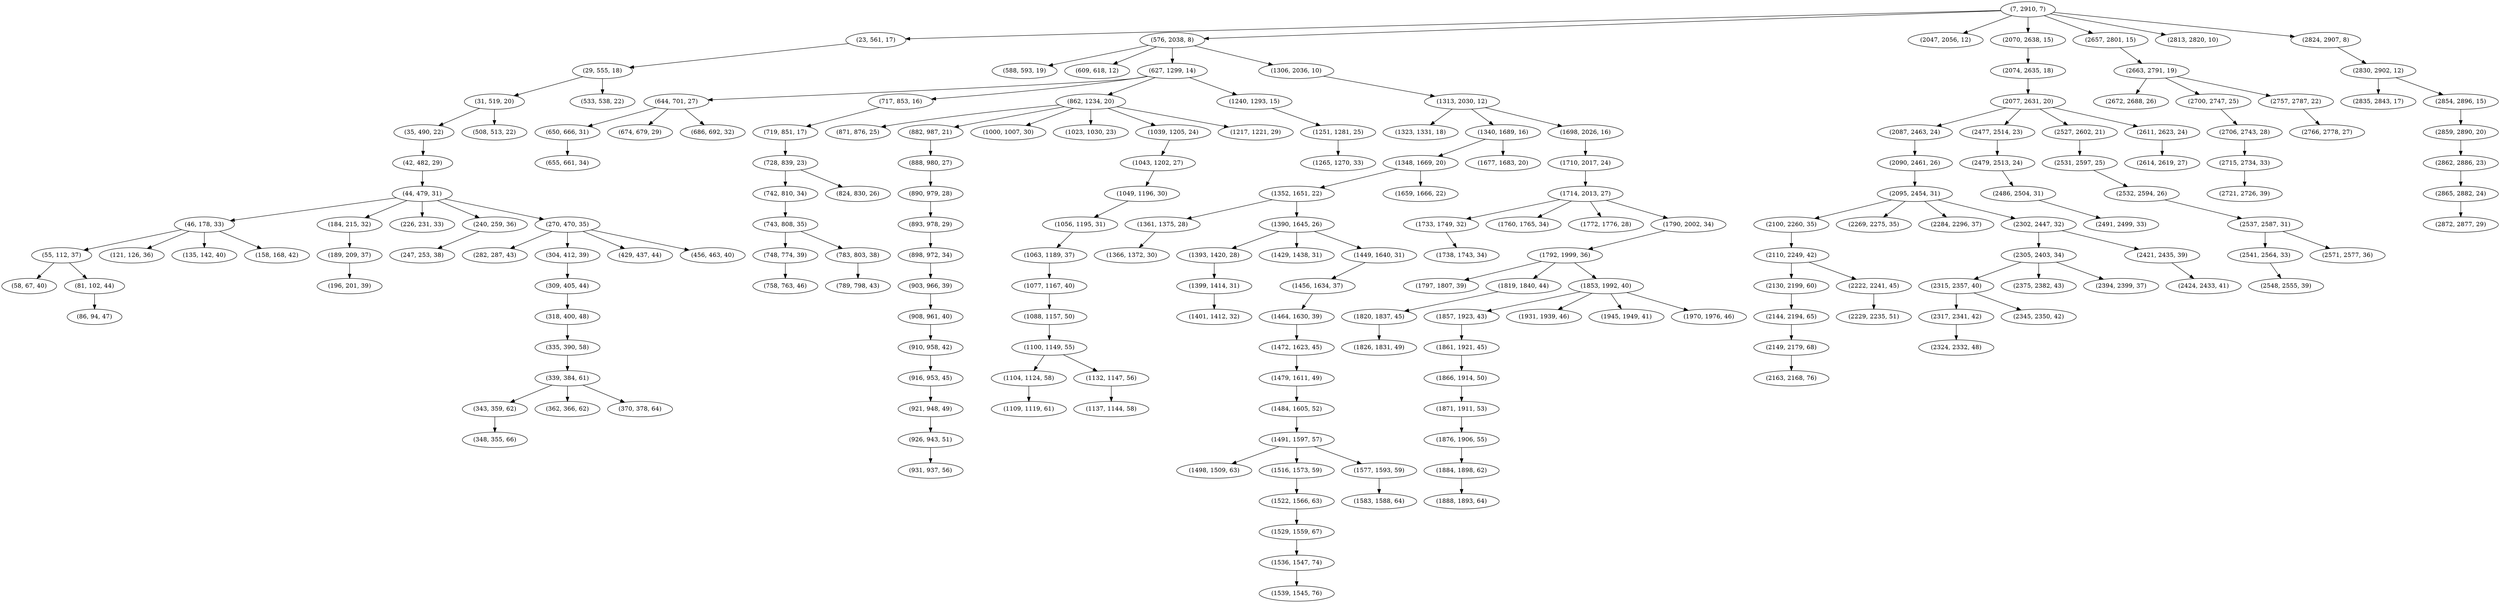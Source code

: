 digraph tree {
    "(7, 2910, 7)";
    "(23, 561, 17)";
    "(29, 555, 18)";
    "(31, 519, 20)";
    "(35, 490, 22)";
    "(42, 482, 29)";
    "(44, 479, 31)";
    "(46, 178, 33)";
    "(55, 112, 37)";
    "(58, 67, 40)";
    "(81, 102, 44)";
    "(86, 94, 47)";
    "(121, 126, 36)";
    "(135, 142, 40)";
    "(158, 168, 42)";
    "(184, 215, 32)";
    "(189, 209, 37)";
    "(196, 201, 39)";
    "(226, 231, 33)";
    "(240, 259, 36)";
    "(247, 253, 38)";
    "(270, 470, 35)";
    "(282, 287, 43)";
    "(304, 412, 39)";
    "(309, 405, 44)";
    "(318, 400, 48)";
    "(335, 390, 58)";
    "(339, 384, 61)";
    "(343, 359, 62)";
    "(348, 355, 66)";
    "(362, 366, 62)";
    "(370, 378, 64)";
    "(429, 437, 44)";
    "(456, 463, 40)";
    "(508, 513, 22)";
    "(533, 538, 22)";
    "(576, 2038, 8)";
    "(588, 593, 19)";
    "(609, 618, 12)";
    "(627, 1299, 14)";
    "(644, 701, 27)";
    "(650, 666, 31)";
    "(655, 661, 34)";
    "(674, 679, 29)";
    "(686, 692, 32)";
    "(717, 853, 16)";
    "(719, 851, 17)";
    "(728, 839, 23)";
    "(742, 810, 34)";
    "(743, 808, 35)";
    "(748, 774, 39)";
    "(758, 763, 46)";
    "(783, 803, 38)";
    "(789, 798, 43)";
    "(824, 830, 26)";
    "(862, 1234, 20)";
    "(871, 876, 25)";
    "(882, 987, 21)";
    "(888, 980, 27)";
    "(890, 979, 28)";
    "(893, 978, 29)";
    "(898, 972, 34)";
    "(903, 966, 39)";
    "(908, 961, 40)";
    "(910, 958, 42)";
    "(916, 953, 45)";
    "(921, 948, 49)";
    "(926, 943, 51)";
    "(931, 937, 56)";
    "(1000, 1007, 30)";
    "(1023, 1030, 23)";
    "(1039, 1205, 24)";
    "(1043, 1202, 27)";
    "(1049, 1196, 30)";
    "(1056, 1195, 31)";
    "(1063, 1189, 37)";
    "(1077, 1167, 40)";
    "(1088, 1157, 50)";
    "(1100, 1149, 55)";
    "(1104, 1124, 58)";
    "(1109, 1119, 61)";
    "(1132, 1147, 56)";
    "(1137, 1144, 58)";
    "(1217, 1221, 29)";
    "(1240, 1293, 15)";
    "(1251, 1281, 25)";
    "(1265, 1270, 33)";
    "(1306, 2036, 10)";
    "(1313, 2030, 12)";
    "(1323, 1331, 18)";
    "(1340, 1689, 16)";
    "(1348, 1669, 20)";
    "(1352, 1651, 22)";
    "(1361, 1375, 28)";
    "(1366, 1372, 30)";
    "(1390, 1645, 26)";
    "(1393, 1420, 28)";
    "(1399, 1414, 31)";
    "(1401, 1412, 32)";
    "(1429, 1438, 31)";
    "(1449, 1640, 31)";
    "(1456, 1634, 37)";
    "(1464, 1630, 39)";
    "(1472, 1623, 45)";
    "(1479, 1611, 49)";
    "(1484, 1605, 52)";
    "(1491, 1597, 57)";
    "(1498, 1509, 63)";
    "(1516, 1573, 59)";
    "(1522, 1566, 63)";
    "(1529, 1559, 67)";
    "(1536, 1547, 74)";
    "(1539, 1545, 76)";
    "(1577, 1593, 59)";
    "(1583, 1588, 64)";
    "(1659, 1666, 22)";
    "(1677, 1683, 20)";
    "(1698, 2026, 16)";
    "(1710, 2017, 24)";
    "(1714, 2013, 27)";
    "(1733, 1749, 32)";
    "(1738, 1743, 34)";
    "(1760, 1765, 34)";
    "(1772, 1776, 28)";
    "(1790, 2002, 34)";
    "(1792, 1999, 36)";
    "(1797, 1807, 39)";
    "(1819, 1840, 44)";
    "(1820, 1837, 45)";
    "(1826, 1831, 49)";
    "(1853, 1992, 40)";
    "(1857, 1923, 43)";
    "(1861, 1921, 45)";
    "(1866, 1914, 50)";
    "(1871, 1911, 53)";
    "(1876, 1906, 55)";
    "(1884, 1898, 62)";
    "(1888, 1893, 64)";
    "(1931, 1939, 46)";
    "(1945, 1949, 41)";
    "(1970, 1976, 46)";
    "(2047, 2056, 12)";
    "(2070, 2638, 15)";
    "(2074, 2635, 18)";
    "(2077, 2631, 20)";
    "(2087, 2463, 24)";
    "(2090, 2461, 26)";
    "(2095, 2454, 31)";
    "(2100, 2260, 35)";
    "(2110, 2249, 42)";
    "(2130, 2199, 60)";
    "(2144, 2194, 65)";
    "(2149, 2179, 68)";
    "(2163, 2168, 76)";
    "(2222, 2241, 45)";
    "(2229, 2235, 51)";
    "(2269, 2275, 35)";
    "(2284, 2296, 37)";
    "(2302, 2447, 32)";
    "(2305, 2403, 34)";
    "(2315, 2357, 40)";
    "(2317, 2341, 42)";
    "(2324, 2332, 48)";
    "(2345, 2350, 42)";
    "(2375, 2382, 43)";
    "(2394, 2399, 37)";
    "(2421, 2435, 39)";
    "(2424, 2433, 41)";
    "(2477, 2514, 23)";
    "(2479, 2513, 24)";
    "(2486, 2504, 31)";
    "(2491, 2499, 33)";
    "(2527, 2602, 21)";
    "(2531, 2597, 25)";
    "(2532, 2594, 26)";
    "(2537, 2587, 31)";
    "(2541, 2564, 33)";
    "(2548, 2555, 39)";
    "(2571, 2577, 36)";
    "(2611, 2623, 24)";
    "(2614, 2619, 27)";
    "(2657, 2801, 15)";
    "(2663, 2791, 19)";
    "(2672, 2688, 26)";
    "(2700, 2747, 25)";
    "(2706, 2743, 28)";
    "(2715, 2734, 33)";
    "(2721, 2726, 39)";
    "(2757, 2787, 22)";
    "(2766, 2778, 27)";
    "(2813, 2820, 10)";
    "(2824, 2907, 8)";
    "(2830, 2902, 12)";
    "(2835, 2843, 17)";
    "(2854, 2896, 15)";
    "(2859, 2890, 20)";
    "(2862, 2886, 23)";
    "(2865, 2882, 24)";
    "(2872, 2877, 29)";
    "(7, 2910, 7)" -> "(23, 561, 17)";
    "(7, 2910, 7)" -> "(576, 2038, 8)";
    "(7, 2910, 7)" -> "(2047, 2056, 12)";
    "(7, 2910, 7)" -> "(2070, 2638, 15)";
    "(7, 2910, 7)" -> "(2657, 2801, 15)";
    "(7, 2910, 7)" -> "(2813, 2820, 10)";
    "(7, 2910, 7)" -> "(2824, 2907, 8)";
    "(23, 561, 17)" -> "(29, 555, 18)";
    "(29, 555, 18)" -> "(31, 519, 20)";
    "(29, 555, 18)" -> "(533, 538, 22)";
    "(31, 519, 20)" -> "(35, 490, 22)";
    "(31, 519, 20)" -> "(508, 513, 22)";
    "(35, 490, 22)" -> "(42, 482, 29)";
    "(42, 482, 29)" -> "(44, 479, 31)";
    "(44, 479, 31)" -> "(46, 178, 33)";
    "(44, 479, 31)" -> "(184, 215, 32)";
    "(44, 479, 31)" -> "(226, 231, 33)";
    "(44, 479, 31)" -> "(240, 259, 36)";
    "(44, 479, 31)" -> "(270, 470, 35)";
    "(46, 178, 33)" -> "(55, 112, 37)";
    "(46, 178, 33)" -> "(121, 126, 36)";
    "(46, 178, 33)" -> "(135, 142, 40)";
    "(46, 178, 33)" -> "(158, 168, 42)";
    "(55, 112, 37)" -> "(58, 67, 40)";
    "(55, 112, 37)" -> "(81, 102, 44)";
    "(81, 102, 44)" -> "(86, 94, 47)";
    "(184, 215, 32)" -> "(189, 209, 37)";
    "(189, 209, 37)" -> "(196, 201, 39)";
    "(240, 259, 36)" -> "(247, 253, 38)";
    "(270, 470, 35)" -> "(282, 287, 43)";
    "(270, 470, 35)" -> "(304, 412, 39)";
    "(270, 470, 35)" -> "(429, 437, 44)";
    "(270, 470, 35)" -> "(456, 463, 40)";
    "(304, 412, 39)" -> "(309, 405, 44)";
    "(309, 405, 44)" -> "(318, 400, 48)";
    "(318, 400, 48)" -> "(335, 390, 58)";
    "(335, 390, 58)" -> "(339, 384, 61)";
    "(339, 384, 61)" -> "(343, 359, 62)";
    "(339, 384, 61)" -> "(362, 366, 62)";
    "(339, 384, 61)" -> "(370, 378, 64)";
    "(343, 359, 62)" -> "(348, 355, 66)";
    "(576, 2038, 8)" -> "(588, 593, 19)";
    "(576, 2038, 8)" -> "(609, 618, 12)";
    "(576, 2038, 8)" -> "(627, 1299, 14)";
    "(576, 2038, 8)" -> "(1306, 2036, 10)";
    "(627, 1299, 14)" -> "(644, 701, 27)";
    "(627, 1299, 14)" -> "(717, 853, 16)";
    "(627, 1299, 14)" -> "(862, 1234, 20)";
    "(627, 1299, 14)" -> "(1240, 1293, 15)";
    "(644, 701, 27)" -> "(650, 666, 31)";
    "(644, 701, 27)" -> "(674, 679, 29)";
    "(644, 701, 27)" -> "(686, 692, 32)";
    "(650, 666, 31)" -> "(655, 661, 34)";
    "(717, 853, 16)" -> "(719, 851, 17)";
    "(719, 851, 17)" -> "(728, 839, 23)";
    "(728, 839, 23)" -> "(742, 810, 34)";
    "(728, 839, 23)" -> "(824, 830, 26)";
    "(742, 810, 34)" -> "(743, 808, 35)";
    "(743, 808, 35)" -> "(748, 774, 39)";
    "(743, 808, 35)" -> "(783, 803, 38)";
    "(748, 774, 39)" -> "(758, 763, 46)";
    "(783, 803, 38)" -> "(789, 798, 43)";
    "(862, 1234, 20)" -> "(871, 876, 25)";
    "(862, 1234, 20)" -> "(882, 987, 21)";
    "(862, 1234, 20)" -> "(1000, 1007, 30)";
    "(862, 1234, 20)" -> "(1023, 1030, 23)";
    "(862, 1234, 20)" -> "(1039, 1205, 24)";
    "(862, 1234, 20)" -> "(1217, 1221, 29)";
    "(882, 987, 21)" -> "(888, 980, 27)";
    "(888, 980, 27)" -> "(890, 979, 28)";
    "(890, 979, 28)" -> "(893, 978, 29)";
    "(893, 978, 29)" -> "(898, 972, 34)";
    "(898, 972, 34)" -> "(903, 966, 39)";
    "(903, 966, 39)" -> "(908, 961, 40)";
    "(908, 961, 40)" -> "(910, 958, 42)";
    "(910, 958, 42)" -> "(916, 953, 45)";
    "(916, 953, 45)" -> "(921, 948, 49)";
    "(921, 948, 49)" -> "(926, 943, 51)";
    "(926, 943, 51)" -> "(931, 937, 56)";
    "(1039, 1205, 24)" -> "(1043, 1202, 27)";
    "(1043, 1202, 27)" -> "(1049, 1196, 30)";
    "(1049, 1196, 30)" -> "(1056, 1195, 31)";
    "(1056, 1195, 31)" -> "(1063, 1189, 37)";
    "(1063, 1189, 37)" -> "(1077, 1167, 40)";
    "(1077, 1167, 40)" -> "(1088, 1157, 50)";
    "(1088, 1157, 50)" -> "(1100, 1149, 55)";
    "(1100, 1149, 55)" -> "(1104, 1124, 58)";
    "(1100, 1149, 55)" -> "(1132, 1147, 56)";
    "(1104, 1124, 58)" -> "(1109, 1119, 61)";
    "(1132, 1147, 56)" -> "(1137, 1144, 58)";
    "(1240, 1293, 15)" -> "(1251, 1281, 25)";
    "(1251, 1281, 25)" -> "(1265, 1270, 33)";
    "(1306, 2036, 10)" -> "(1313, 2030, 12)";
    "(1313, 2030, 12)" -> "(1323, 1331, 18)";
    "(1313, 2030, 12)" -> "(1340, 1689, 16)";
    "(1313, 2030, 12)" -> "(1698, 2026, 16)";
    "(1340, 1689, 16)" -> "(1348, 1669, 20)";
    "(1340, 1689, 16)" -> "(1677, 1683, 20)";
    "(1348, 1669, 20)" -> "(1352, 1651, 22)";
    "(1348, 1669, 20)" -> "(1659, 1666, 22)";
    "(1352, 1651, 22)" -> "(1361, 1375, 28)";
    "(1352, 1651, 22)" -> "(1390, 1645, 26)";
    "(1361, 1375, 28)" -> "(1366, 1372, 30)";
    "(1390, 1645, 26)" -> "(1393, 1420, 28)";
    "(1390, 1645, 26)" -> "(1429, 1438, 31)";
    "(1390, 1645, 26)" -> "(1449, 1640, 31)";
    "(1393, 1420, 28)" -> "(1399, 1414, 31)";
    "(1399, 1414, 31)" -> "(1401, 1412, 32)";
    "(1449, 1640, 31)" -> "(1456, 1634, 37)";
    "(1456, 1634, 37)" -> "(1464, 1630, 39)";
    "(1464, 1630, 39)" -> "(1472, 1623, 45)";
    "(1472, 1623, 45)" -> "(1479, 1611, 49)";
    "(1479, 1611, 49)" -> "(1484, 1605, 52)";
    "(1484, 1605, 52)" -> "(1491, 1597, 57)";
    "(1491, 1597, 57)" -> "(1498, 1509, 63)";
    "(1491, 1597, 57)" -> "(1516, 1573, 59)";
    "(1491, 1597, 57)" -> "(1577, 1593, 59)";
    "(1516, 1573, 59)" -> "(1522, 1566, 63)";
    "(1522, 1566, 63)" -> "(1529, 1559, 67)";
    "(1529, 1559, 67)" -> "(1536, 1547, 74)";
    "(1536, 1547, 74)" -> "(1539, 1545, 76)";
    "(1577, 1593, 59)" -> "(1583, 1588, 64)";
    "(1698, 2026, 16)" -> "(1710, 2017, 24)";
    "(1710, 2017, 24)" -> "(1714, 2013, 27)";
    "(1714, 2013, 27)" -> "(1733, 1749, 32)";
    "(1714, 2013, 27)" -> "(1760, 1765, 34)";
    "(1714, 2013, 27)" -> "(1772, 1776, 28)";
    "(1714, 2013, 27)" -> "(1790, 2002, 34)";
    "(1733, 1749, 32)" -> "(1738, 1743, 34)";
    "(1790, 2002, 34)" -> "(1792, 1999, 36)";
    "(1792, 1999, 36)" -> "(1797, 1807, 39)";
    "(1792, 1999, 36)" -> "(1819, 1840, 44)";
    "(1792, 1999, 36)" -> "(1853, 1992, 40)";
    "(1819, 1840, 44)" -> "(1820, 1837, 45)";
    "(1820, 1837, 45)" -> "(1826, 1831, 49)";
    "(1853, 1992, 40)" -> "(1857, 1923, 43)";
    "(1853, 1992, 40)" -> "(1931, 1939, 46)";
    "(1853, 1992, 40)" -> "(1945, 1949, 41)";
    "(1853, 1992, 40)" -> "(1970, 1976, 46)";
    "(1857, 1923, 43)" -> "(1861, 1921, 45)";
    "(1861, 1921, 45)" -> "(1866, 1914, 50)";
    "(1866, 1914, 50)" -> "(1871, 1911, 53)";
    "(1871, 1911, 53)" -> "(1876, 1906, 55)";
    "(1876, 1906, 55)" -> "(1884, 1898, 62)";
    "(1884, 1898, 62)" -> "(1888, 1893, 64)";
    "(2070, 2638, 15)" -> "(2074, 2635, 18)";
    "(2074, 2635, 18)" -> "(2077, 2631, 20)";
    "(2077, 2631, 20)" -> "(2087, 2463, 24)";
    "(2077, 2631, 20)" -> "(2477, 2514, 23)";
    "(2077, 2631, 20)" -> "(2527, 2602, 21)";
    "(2077, 2631, 20)" -> "(2611, 2623, 24)";
    "(2087, 2463, 24)" -> "(2090, 2461, 26)";
    "(2090, 2461, 26)" -> "(2095, 2454, 31)";
    "(2095, 2454, 31)" -> "(2100, 2260, 35)";
    "(2095, 2454, 31)" -> "(2269, 2275, 35)";
    "(2095, 2454, 31)" -> "(2284, 2296, 37)";
    "(2095, 2454, 31)" -> "(2302, 2447, 32)";
    "(2100, 2260, 35)" -> "(2110, 2249, 42)";
    "(2110, 2249, 42)" -> "(2130, 2199, 60)";
    "(2110, 2249, 42)" -> "(2222, 2241, 45)";
    "(2130, 2199, 60)" -> "(2144, 2194, 65)";
    "(2144, 2194, 65)" -> "(2149, 2179, 68)";
    "(2149, 2179, 68)" -> "(2163, 2168, 76)";
    "(2222, 2241, 45)" -> "(2229, 2235, 51)";
    "(2302, 2447, 32)" -> "(2305, 2403, 34)";
    "(2302, 2447, 32)" -> "(2421, 2435, 39)";
    "(2305, 2403, 34)" -> "(2315, 2357, 40)";
    "(2305, 2403, 34)" -> "(2375, 2382, 43)";
    "(2305, 2403, 34)" -> "(2394, 2399, 37)";
    "(2315, 2357, 40)" -> "(2317, 2341, 42)";
    "(2315, 2357, 40)" -> "(2345, 2350, 42)";
    "(2317, 2341, 42)" -> "(2324, 2332, 48)";
    "(2421, 2435, 39)" -> "(2424, 2433, 41)";
    "(2477, 2514, 23)" -> "(2479, 2513, 24)";
    "(2479, 2513, 24)" -> "(2486, 2504, 31)";
    "(2486, 2504, 31)" -> "(2491, 2499, 33)";
    "(2527, 2602, 21)" -> "(2531, 2597, 25)";
    "(2531, 2597, 25)" -> "(2532, 2594, 26)";
    "(2532, 2594, 26)" -> "(2537, 2587, 31)";
    "(2537, 2587, 31)" -> "(2541, 2564, 33)";
    "(2537, 2587, 31)" -> "(2571, 2577, 36)";
    "(2541, 2564, 33)" -> "(2548, 2555, 39)";
    "(2611, 2623, 24)" -> "(2614, 2619, 27)";
    "(2657, 2801, 15)" -> "(2663, 2791, 19)";
    "(2663, 2791, 19)" -> "(2672, 2688, 26)";
    "(2663, 2791, 19)" -> "(2700, 2747, 25)";
    "(2663, 2791, 19)" -> "(2757, 2787, 22)";
    "(2700, 2747, 25)" -> "(2706, 2743, 28)";
    "(2706, 2743, 28)" -> "(2715, 2734, 33)";
    "(2715, 2734, 33)" -> "(2721, 2726, 39)";
    "(2757, 2787, 22)" -> "(2766, 2778, 27)";
    "(2824, 2907, 8)" -> "(2830, 2902, 12)";
    "(2830, 2902, 12)" -> "(2835, 2843, 17)";
    "(2830, 2902, 12)" -> "(2854, 2896, 15)";
    "(2854, 2896, 15)" -> "(2859, 2890, 20)";
    "(2859, 2890, 20)" -> "(2862, 2886, 23)";
    "(2862, 2886, 23)" -> "(2865, 2882, 24)";
    "(2865, 2882, 24)" -> "(2872, 2877, 29)";
}
